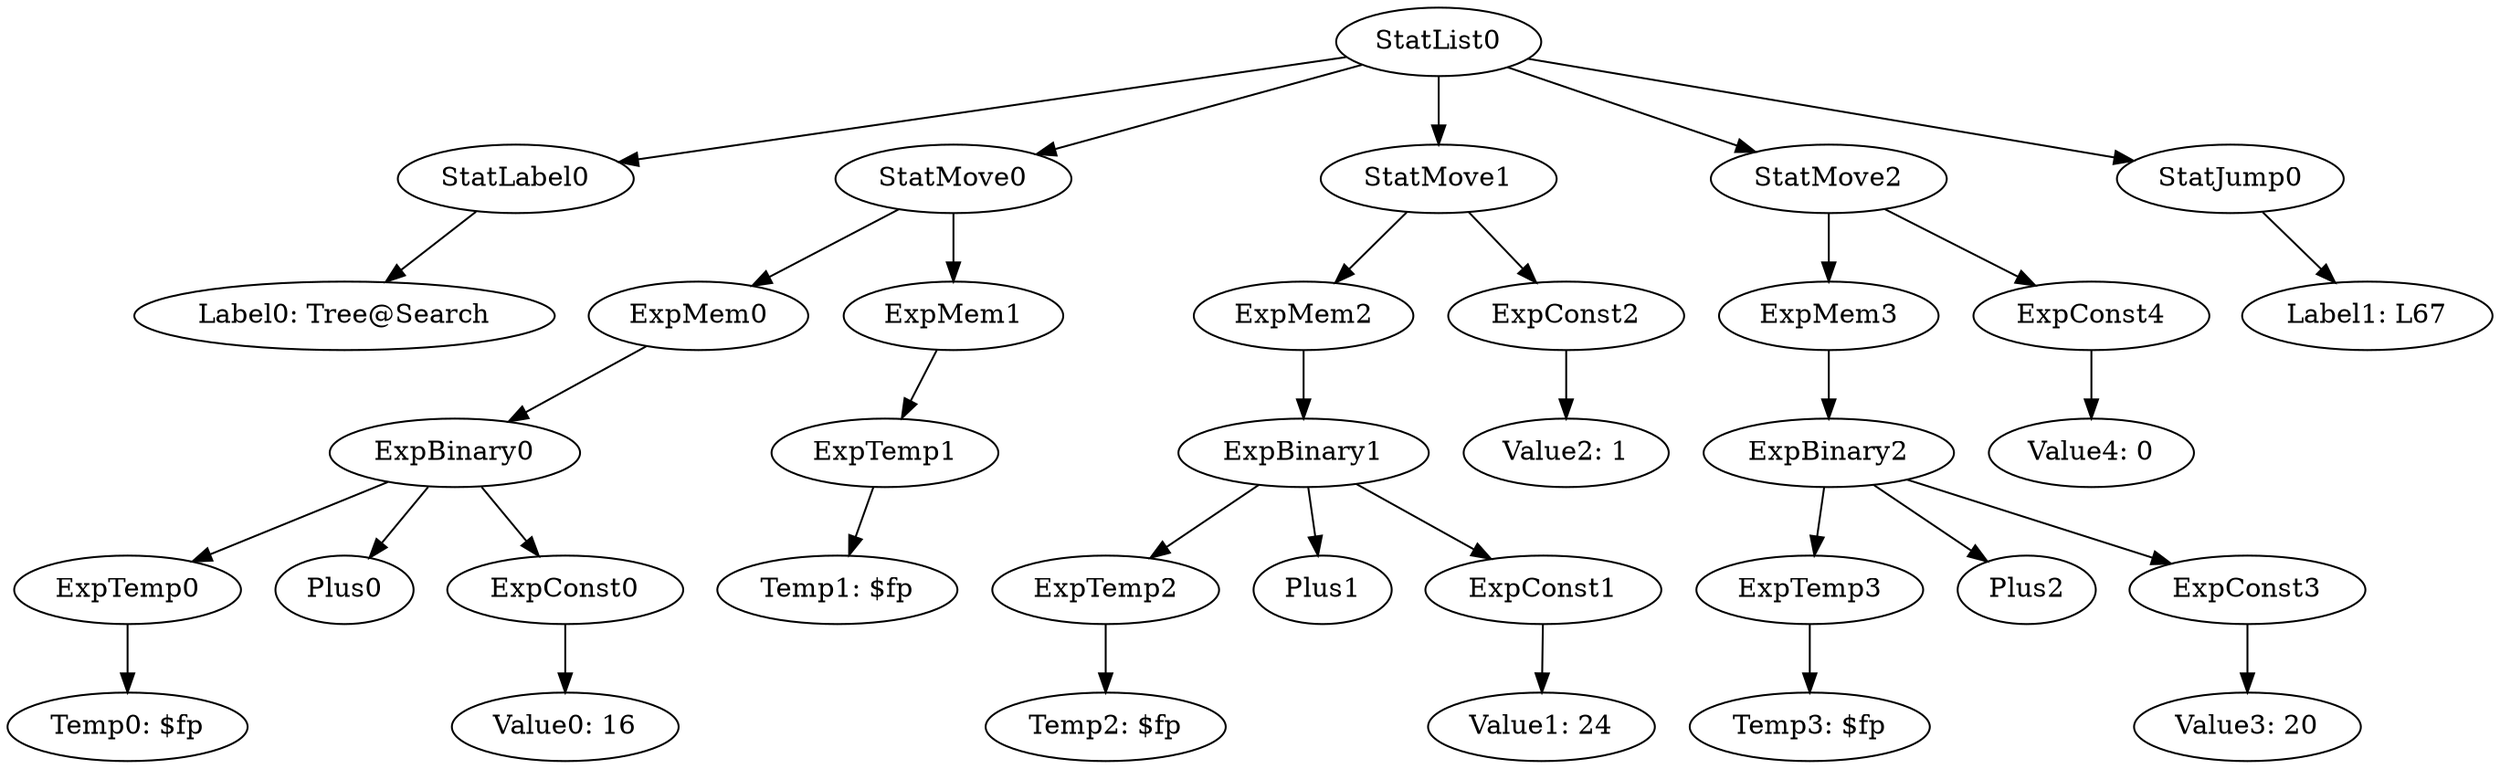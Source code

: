 digraph {
	ordering = out;
	StatJump0 -> "Label1: L67";
	ExpConst4 -> "Value4: 0";
	ExpBinary2 -> ExpTemp3;
	ExpBinary2 -> Plus2;
	ExpBinary2 -> ExpConst3;
	ExpTemp3 -> "Temp3: $fp";
	ExpConst3 -> "Value3: 20";
	ExpConst2 -> "Value2: 1";
	StatMove1 -> ExpMem2;
	StatMove1 -> ExpConst2;
	ExpConst1 -> "Value1: 24";
	ExpBinary0 -> ExpTemp0;
	ExpBinary0 -> Plus0;
	ExpBinary0 -> ExpConst0;
	StatMove0 -> ExpMem0;
	StatMove0 -> ExpMem1;
	ExpMem2 -> ExpBinary1;
	ExpTemp0 -> "Temp0: $fp";
	StatList0 -> StatLabel0;
	StatList0 -> StatMove0;
	StatList0 -> StatMove1;
	StatList0 -> StatMove2;
	StatList0 -> StatJump0;
	StatLabel0 -> "Label0: Tree@Search";
	StatMove2 -> ExpMem3;
	StatMove2 -> ExpConst4;
	ExpTemp2 -> "Temp2: $fp";
	ExpMem3 -> ExpBinary2;
	ExpBinary1 -> ExpTemp2;
	ExpBinary1 -> Plus1;
	ExpBinary1 -> ExpConst1;
	ExpMem0 -> ExpBinary0;
	ExpConst0 -> "Value0: 16";
	ExpMem1 -> ExpTemp1;
	ExpTemp1 -> "Temp1: $fp";
}


